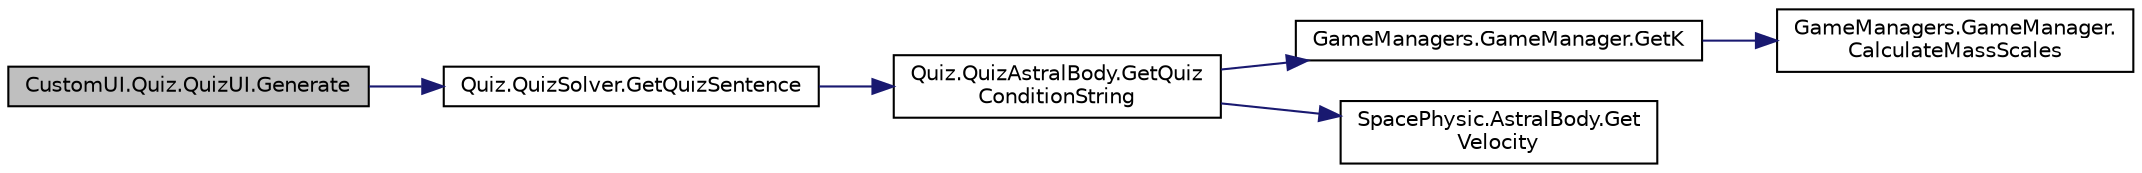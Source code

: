 digraph "CustomUI.Quiz.QuizUI.Generate"
{
 // INTERACTIVE_SVG=YES
 // LATEX_PDF_SIZE
  edge [fontname="Helvetica",fontsize="10",labelfontname="Helvetica",labelfontsize="10"];
  node [fontname="Helvetica",fontsize="10",shape=record];
  rankdir="LR";
  Node1 [label="CustomUI.Quiz.QuizUI.Generate",height=0.2,width=0.4,color="black", fillcolor="grey75", style="filled", fontcolor="black",tooltip=" "];
  Node1 -> Node2 [color="midnightblue",fontsize="10",style="solid",fontname="Helvetica"];
  Node2 [label="Quiz.QuizSolver.GetQuizSentence",height=0.2,width=0.4,color="black", fillcolor="white", style="filled",URL="$class_quiz_1_1_quiz_solver.html#afc4ef823ad1220a4aea4f7d2f5cf23dd",tooltip="获取问题"];
  Node2 -> Node3 [color="midnightblue",fontsize="10",style="solid",fontname="Helvetica"];
  Node3 [label="Quiz.QuizAstralBody.GetQuiz\lConditionString",height=0.2,width=0.4,color="black", fillcolor="white", style="filled",URL="$class_quiz_1_1_quiz_astral_body.html#a4aa95a8b5358b10d4b3d7220469f6c50",tooltip="获取星球条件文本"];
  Node3 -> Node4 [color="midnightblue",fontsize="10",style="solid",fontname="Helvetica"];
  Node4 [label="GameManagers.GameManager.GetK",height=0.2,width=0.4,color="black", fillcolor="white", style="filled",URL="$class_game_managers_1_1_game_manager.html#abeec4915d581418a152b1a07848333cd",tooltip="获取缩放系数"];
  Node4 -> Node5 [color="midnightblue",fontsize="10",style="solid",fontname="Helvetica"];
  Node5 [label="GameManagers.GameManager.\lCalculateMassScales",height=0.2,width=0.4,color="black", fillcolor="white", style="filled",URL="$class_game_managers_1_1_game_manager.html#ab809f66044771ece537c01978381610f",tooltip="计算质量缩放"];
  Node3 -> Node6 [color="midnightblue",fontsize="10",style="solid",fontname="Helvetica"];
  Node6 [label="SpacePhysic.AstralBody.Get\lVelocity",height=0.2,width=0.4,color="black", fillcolor="white", style="filled",URL="$class_space_physic_1_1_astral_body.html#a49a47294cf00916a50c42a62cda119f0",tooltip=" "];
}
